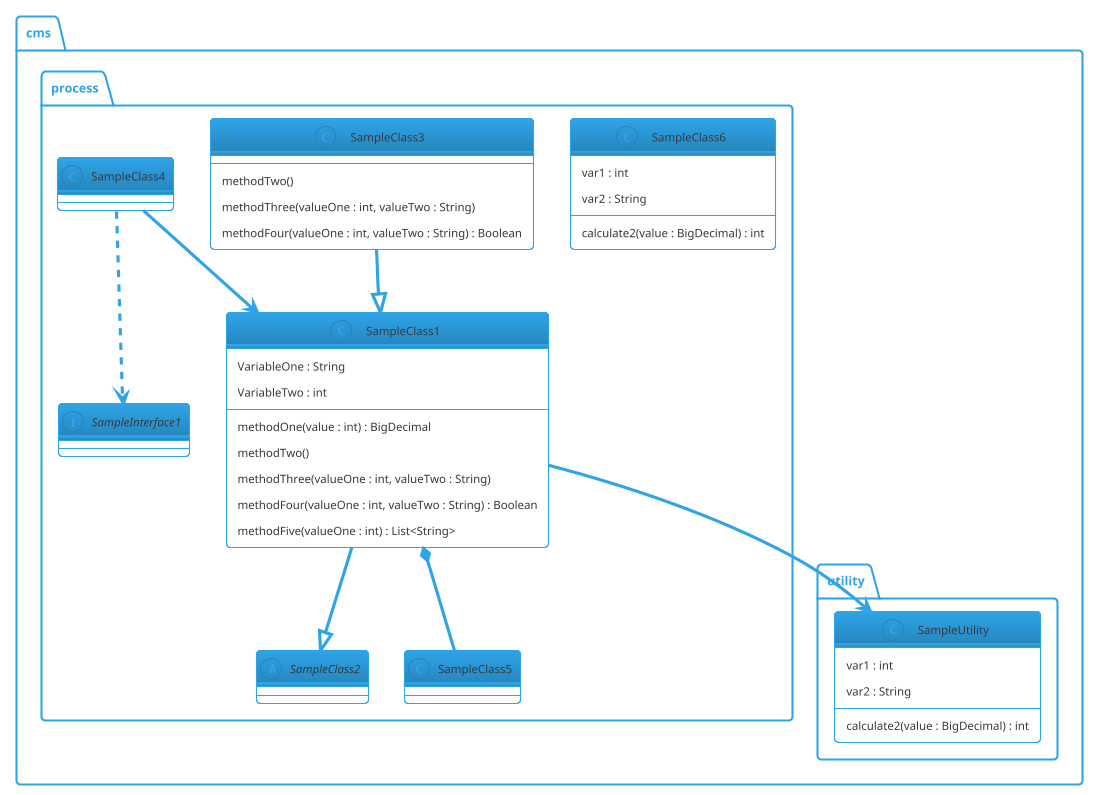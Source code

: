 @startuml sample

!theme cerulean-outline

class cms.process.SampleClass6 {
    var1 : int
    var2 : String
    calculate2(value : BigDecimal) : int
}

package cms.process {
    class SampleClass1 {
        VariableOne : String
        VariableTwo : int
        methodOne(value : int) : BigDecimal
        methodTwo()
        methodThree(valueOne : int, valueTwo : String)
        methodFour(valueOne : int, valueTwo : String) : Boolean
        methodFive(valueOne : int) : List<String>
    }
    SampleClass1 --|> SampleClass2
    SampleClass1 --> cms.utility.SampleUtility
    SampleClass1 *-- SampleClass5

    abstract SampleClass2 {

    }

    class SampleClass3 {
        methodTwo()
        methodThree(valueOne : int, valueTwo : String)
        methodFour(valueOne : int, valueTwo : String) : Boolean
    }
    SampleClass3 --|> SampleClass1

    SampleClass4 --> SampleClass1
    SampleClass4 ..> SampleInterface1

    interface SampleInterface1
}

package cms.utility {
    class SampleUtility {
        var1 : int
        var2 : String
        calculate2(value : BigDecimal) : int
    }
}

@enduml